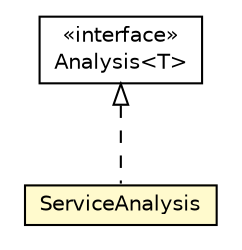 #!/usr/local/bin/dot
#
# Class diagram 
# Generated by UMLGraph version 5.1 (http://www.umlgraph.org/)
#

digraph G {
	edge [fontname="Helvetica",fontsize=10,labelfontname="Helvetica",labelfontsize=10];
	node [fontname="Helvetica",fontsize=10,shape=plaintext];
	nodesep=0.25;
	ranksep=0.5;
	// org.androidtransfuse.analysis.Analysis<T>
	c27046 [label=<<table title="org.androidtransfuse.analysis.Analysis" border="0" cellborder="1" cellspacing="0" cellpadding="2" port="p" href="./Analysis.html">
		<tr><td><table border="0" cellspacing="0" cellpadding="1">
<tr><td align="center" balign="center"> &#171;interface&#187; </td></tr>
<tr><td align="center" balign="center"> Analysis&lt;T&gt; </td></tr>
		</table></td></tr>
		</table>>, fontname="Helvetica", fontcolor="black", fontsize=10.0];
	// org.androidtransfuse.analysis.ServiceAnalysis
	c27058 [label=<<table title="org.androidtransfuse.analysis.ServiceAnalysis" border="0" cellborder="1" cellspacing="0" cellpadding="2" port="p" bgcolor="lemonChiffon" href="./ServiceAnalysis.html">
		<tr><td><table border="0" cellspacing="0" cellpadding="1">
<tr><td align="center" balign="center"> ServiceAnalysis </td></tr>
		</table></td></tr>
		</table>>, fontname="Helvetica", fontcolor="black", fontsize=10.0];
	//org.androidtransfuse.analysis.ServiceAnalysis implements org.androidtransfuse.analysis.Analysis<T>
	c27046:p -> c27058:p [dir=back,arrowtail=empty,style=dashed];
}

